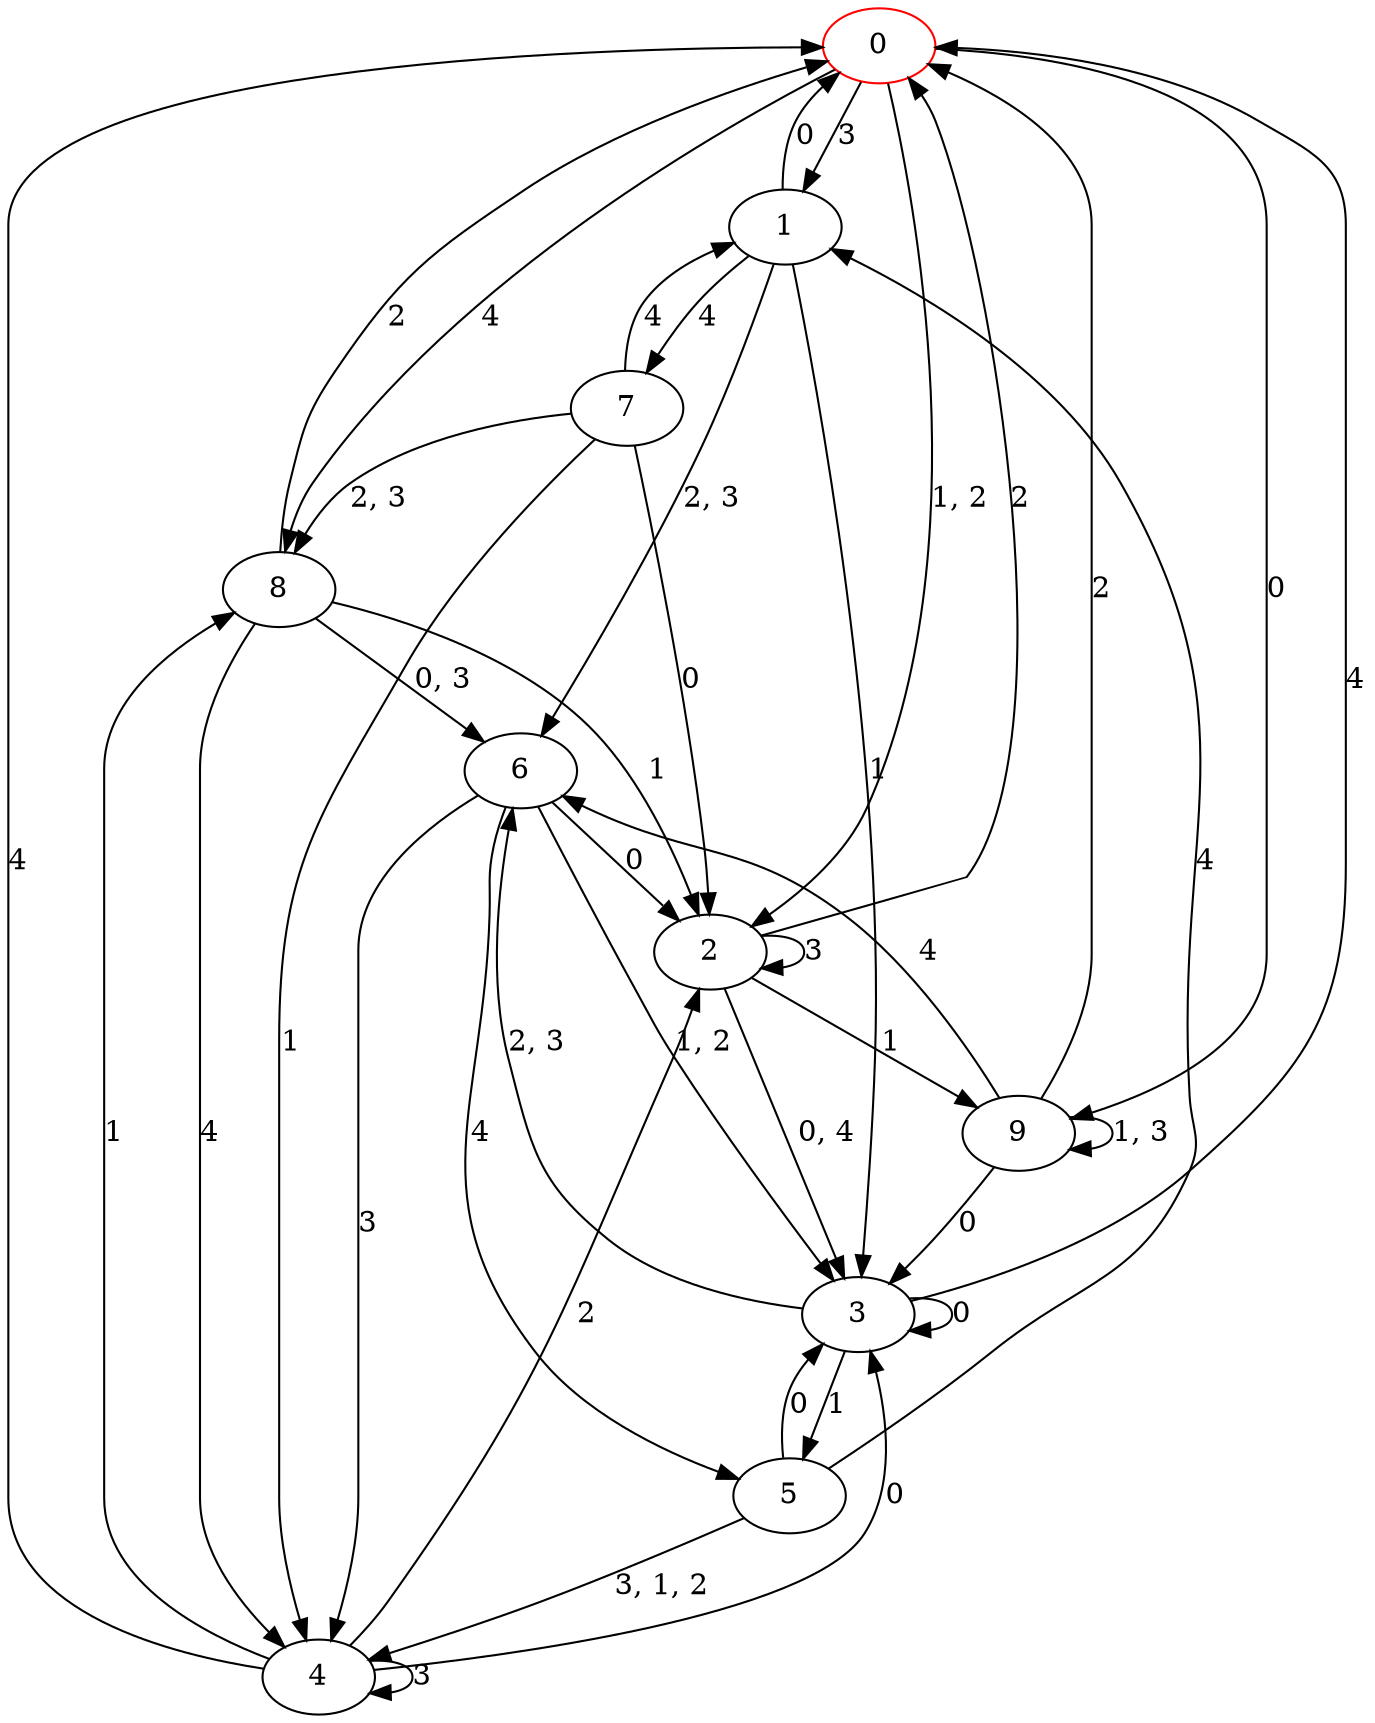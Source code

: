 digraph g {
0 [label= "0"] [color="red"];
1 [label= "1"];
2 [label= "2"];
3 [label= "3"];
4 [label= "4"];
5 [label= "5"];
6 [label= "6"];
7 [label= "7"];
8 [label= "8"];
9 [label= "9"];
0 -> 9[label= "0"];
0 -> 1[label= "3"];
0 -> 8[label= "4"];
1 -> 0[label= "0"];
1 -> 3[label= "1"];
1 -> 7[label= "4"];
2 -> 9[label= "1"];
2 -> 0[label= "2"];
2 -> 2[label= "3"];
3 -> 3[label= "0"];
3 -> 5[label= "1"];
3 -> 0[label= "4"];
4 -> 3[label= "0"];
4 -> 8[label= "1"];
4 -> 2[label= "2"];
4 -> 4[label= "3"];
4 -> 0[label= "4"];
5 -> 3[label= "0"];
5 -> 1[label= "4"];
6 -> 2[label= "0"];
6 -> 4[label= "3"];
6 -> 5[label= "4"];
7 -> 2[label= "0"];
7 -> 4[label= "1"];
7 -> 1[label= "4"];
8 -> 2[label= "1"];
8 -> 0[label= "2"];
8 -> 4[label= "4"];
9 -> 3[label= "0"];
9 -> 0[label= "2"];
9 -> 6[label= "4"];
0 -> 2[label= "1, 2"];
1 -> 6[label= "2, 3"];
2 -> 3[label= "0, 4"];
3 -> 6[label= "2, 3"];
5 -> 4[label= "3, 1, 2"];
6 -> 3[label= "1, 2"];
7 -> 8[label= "2, 3"];
8 -> 6[label= "0, 3"];
9 -> 9[label= "1, 3"];
}
